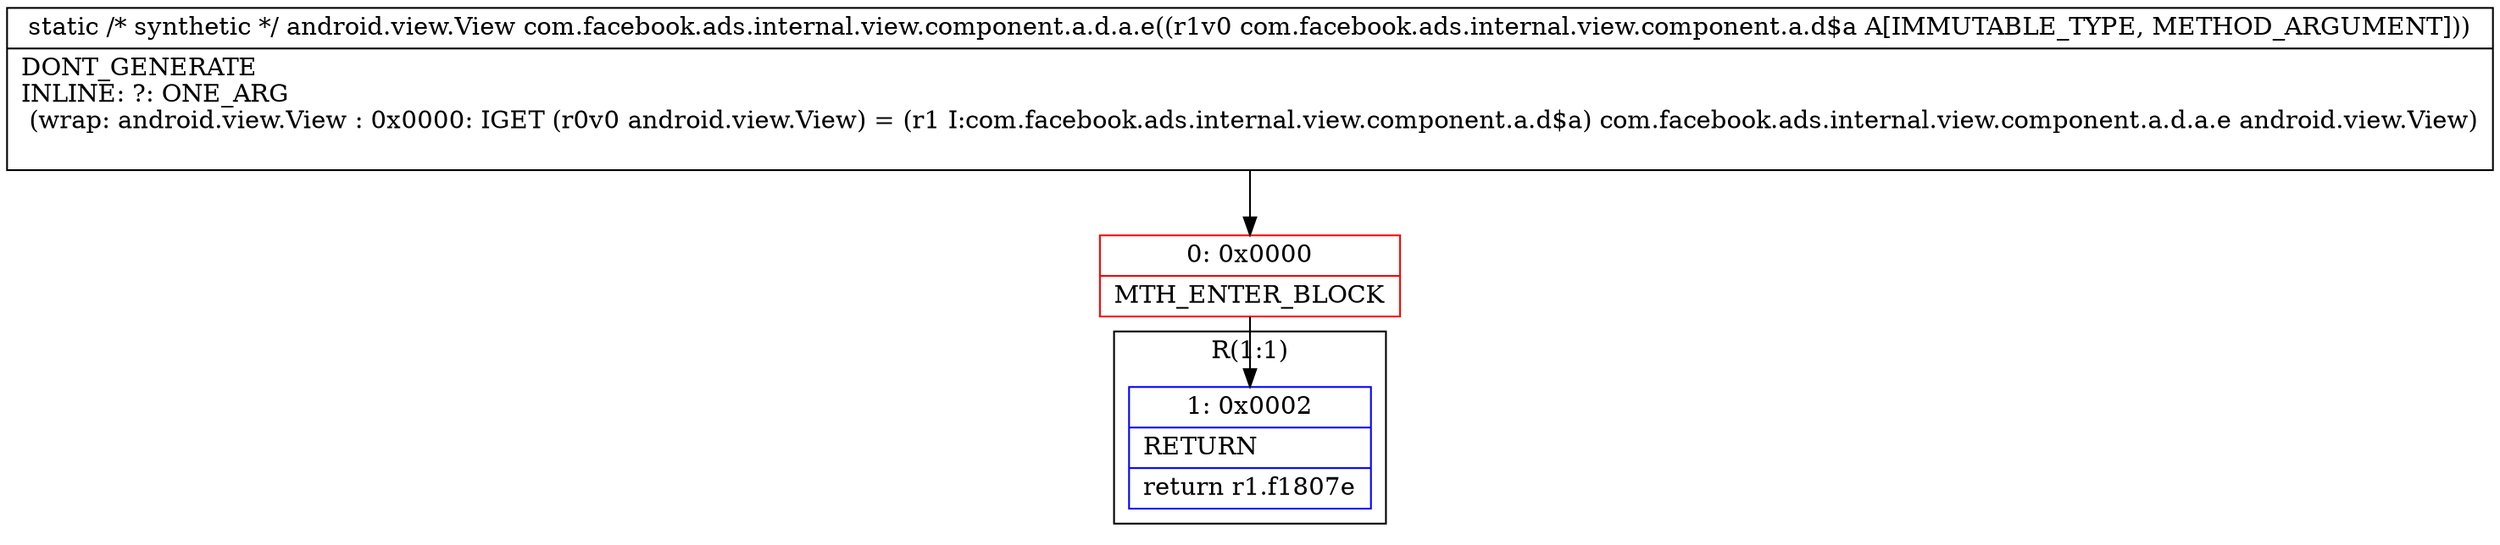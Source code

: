 digraph "CFG forcom.facebook.ads.internal.view.component.a.d.a.e(Lcom\/facebook\/ads\/internal\/view\/component\/a\/d$a;)Landroid\/view\/View;" {
subgraph cluster_Region_386882848 {
label = "R(1:1)";
node [shape=record,color=blue];
Node_1 [shape=record,label="{1\:\ 0x0002|RETURN\l|return r1.f1807e\l}"];
}
Node_0 [shape=record,color=red,label="{0\:\ 0x0000|MTH_ENTER_BLOCK\l}"];
MethodNode[shape=record,label="{static \/* synthetic *\/ android.view.View com.facebook.ads.internal.view.component.a.d.a.e((r1v0 com.facebook.ads.internal.view.component.a.d$a A[IMMUTABLE_TYPE, METHOD_ARGUMENT]))  | DONT_GENERATE\lINLINE: ?: ONE_ARG  \l  (wrap: android.view.View : 0x0000: IGET  (r0v0 android.view.View) = (r1 I:com.facebook.ads.internal.view.component.a.d$a) com.facebook.ads.internal.view.component.a.d.a.e android.view.View)\l\l}"];
MethodNode -> Node_0;
Node_0 -> Node_1;
}

